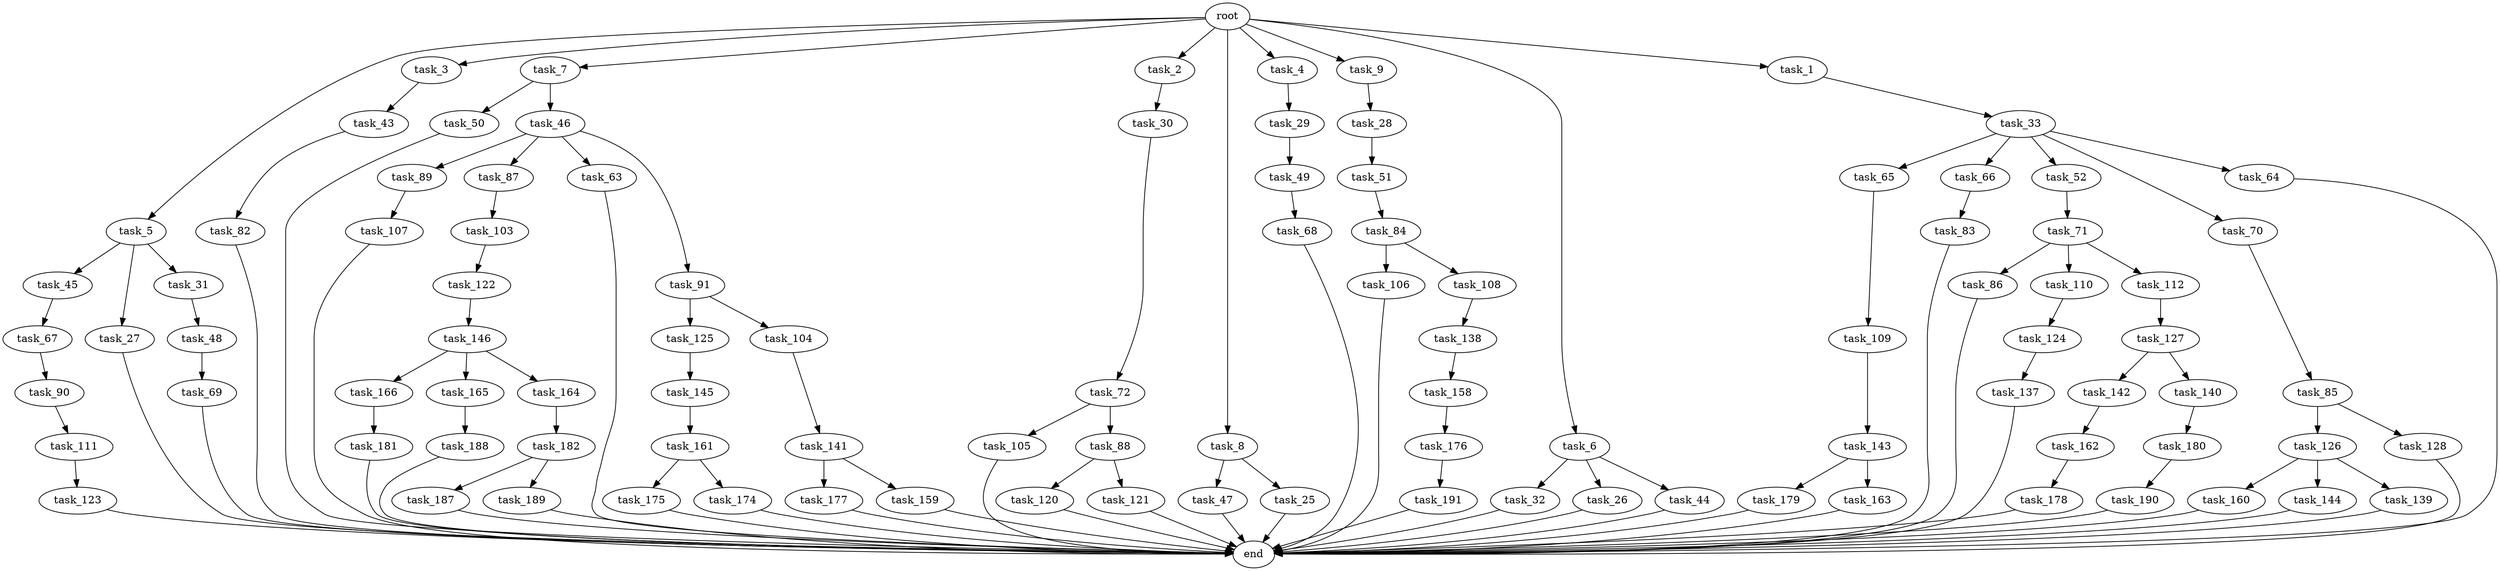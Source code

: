 digraph G {
  task_65 [size="7730941132.800000"];
  task_45 [size="42090679500.800003"];
  task_89 [size="30923764531.200001"];
  task_5 [size="102.400000"];
  task_47 [size="3435973836.800000"];
  task_90 [size="13743895347.200001"];
  task_3 [size="102.400000"];
  task_7 [size="102.400000"];
  task_141 [size="85899345920.000000"];
  task_2 [size="102.400000"];
  end [size="0.000000"];
  task_8 [size="102.400000"];
  task_125 [size="3435973836.800000"];
  task_166 [size="54975581388.800003"];
  task_69 [size="42090679500.800003"];
  task_84 [size="42090679500.800003"];
  task_49 [size="13743895347.200001"];
  task_187 [size="7730941132.800000"];
  task_86 [size="13743895347.200001"];
  task_145 [size="85899345920.000000"];
  task_82 [size="54975581388.800003"];
  task_177 [size="69578470195.199997"];
  task_137 [size="13743895347.200001"];
  task_33 [size="69578470195.199997"];
  task_189 [size="7730941132.800000"];
  task_71 [size="85899345920.000000"];
  task_160 [size="30923764531.200001"];
  task_105 [size="69578470195.199997"];
  task_48 [size="54975581388.800003"];
  task_4 [size="102.400000"];
  task_104 [size="3435973836.800000"];
  task_176 [size="85899345920.000000"];
  task_181 [size="85899345920.000000"];
  task_120 [size="69578470195.199997"];
  task_43 [size="13743895347.200001"];
  task_109 [size="42090679500.800003"];
  task_144 [size="30923764531.200001"];
  task_50 [size="7730941132.800000"];
  task_161 [size="42090679500.800003"];
  task_127 [size="30923764531.200001"];
  task_83 [size="85899345920.000000"];
  task_191 [size="21474836480.000000"];
  task_103 [size="21474836480.000000"];
  task_110 [size="13743895347.200001"];
  task_9 [size="102.400000"];
  task_46 [size="7730941132.800000"];
  task_85 [size="13743895347.200001"];
  task_124 [size="21474836480.000000"];
  task_121 [size="69578470195.199997"];
  task_107 [size="30923764531.200001"];
  task_25 [size="3435973836.800000"];
  task_126 [size="42090679500.800003"];
  task_27 [size="42090679500.800003"];
  task_179 [size="21474836480.000000"];
  task_6 [size="102.400000"];
  task_143 [size="3435973836.800000"];
  task_51 [size="85899345920.000000"];
  task_66 [size="7730941132.800000"];
  task_142 [size="21474836480.000000"];
  root [size="0.000000"];
  task_106 [size="69578470195.199997"];
  task_146 [size="85899345920.000000"];
  task_32 [size="13743895347.200001"];
  task_30 [size="3435973836.800000"];
  task_188 [size="3435973836.800000"];
  task_72 [size="54975581388.800003"];
  task_180 [size="42090679500.800003"];
  task_88 [size="69578470195.199997"];
  task_26 [size="13743895347.200001"];
  task_190 [size="21474836480.000000"];
  task_162 [size="54975581388.800003"];
  task_87 [size="30923764531.200001"];
  task_29 [size="85899345920.000000"];
  task_31 [size="42090679500.800003"];
  task_112 [size="13743895347.200001"];
  task_175 [size="85899345920.000000"];
  task_165 [size="54975581388.800003"];
  task_122 [size="42090679500.800003"];
  task_63 [size="30923764531.200001"];
  task_52 [size="7730941132.800000"];
  task_91 [size="30923764531.200001"];
  task_111 [size="54975581388.800003"];
  task_28 [size="13743895347.200001"];
  task_67 [size="7730941132.800000"];
  task_178 [size="3435973836.800000"];
  task_159 [size="69578470195.199997"];
  task_44 [size="13743895347.200001"];
  task_158 [size="13743895347.200001"];
  task_163 [size="21474836480.000000"];
  task_138 [size="3435973836.800000"];
  task_139 [size="30923764531.200001"];
  task_164 [size="54975581388.800003"];
  task_140 [size="21474836480.000000"];
  task_128 [size="42090679500.800003"];
  task_1 [size="102.400000"];
  task_108 [size="69578470195.199997"];
  task_68 [size="21474836480.000000"];
  task_182 [size="13743895347.200001"];
  task_70 [size="7730941132.800000"];
  task_174 [size="85899345920.000000"];
  task_64 [size="7730941132.800000"];
  task_123 [size="54975581388.800003"];

  task_65 -> task_109 [size="411041792.000000"];
  task_45 -> task_67 [size="75497472.000000"];
  task_89 -> task_107 [size="301989888.000000"];
  task_5 -> task_27 [size="411041792.000000"];
  task_5 -> task_31 [size="411041792.000000"];
  task_5 -> task_45 [size="411041792.000000"];
  task_47 -> end [size="1.000000"];
  task_90 -> task_111 [size="536870912.000000"];
  task_3 -> task_43 [size="134217728.000000"];
  task_7 -> task_50 [size="75497472.000000"];
  task_7 -> task_46 [size="75497472.000000"];
  task_141 -> task_159 [size="679477248.000000"];
  task_141 -> task_177 [size="679477248.000000"];
  task_2 -> task_30 [size="33554432.000000"];
  task_8 -> task_47 [size="33554432.000000"];
  task_8 -> task_25 [size="33554432.000000"];
  task_125 -> task_145 [size="838860800.000000"];
  task_166 -> task_181 [size="838860800.000000"];
  task_69 -> end [size="1.000000"];
  task_84 -> task_106 [size="679477248.000000"];
  task_84 -> task_108 [size="679477248.000000"];
  task_49 -> task_68 [size="209715200.000000"];
  task_187 -> end [size="1.000000"];
  task_86 -> end [size="1.000000"];
  task_145 -> task_161 [size="411041792.000000"];
  task_82 -> end [size="1.000000"];
  task_177 -> end [size="1.000000"];
  task_137 -> end [size="1.000000"];
  task_33 -> task_64 [size="75497472.000000"];
  task_33 -> task_65 [size="75497472.000000"];
  task_33 -> task_66 [size="75497472.000000"];
  task_33 -> task_52 [size="75497472.000000"];
  task_33 -> task_70 [size="75497472.000000"];
  task_189 -> end [size="1.000000"];
  task_71 -> task_86 [size="134217728.000000"];
  task_71 -> task_112 [size="134217728.000000"];
  task_71 -> task_110 [size="134217728.000000"];
  task_160 -> end [size="1.000000"];
  task_105 -> end [size="1.000000"];
  task_48 -> task_69 [size="411041792.000000"];
  task_4 -> task_29 [size="838860800.000000"];
  task_104 -> task_141 [size="838860800.000000"];
  task_176 -> task_191 [size="209715200.000000"];
  task_181 -> end [size="1.000000"];
  task_120 -> end [size="1.000000"];
  task_43 -> task_82 [size="536870912.000000"];
  task_109 -> task_143 [size="33554432.000000"];
  task_144 -> end [size="1.000000"];
  task_50 -> end [size="1.000000"];
  task_161 -> task_174 [size="838860800.000000"];
  task_161 -> task_175 [size="838860800.000000"];
  task_127 -> task_140 [size="209715200.000000"];
  task_127 -> task_142 [size="209715200.000000"];
  task_83 -> end [size="1.000000"];
  task_191 -> end [size="1.000000"];
  task_103 -> task_122 [size="411041792.000000"];
  task_110 -> task_124 [size="209715200.000000"];
  task_9 -> task_28 [size="134217728.000000"];
  task_46 -> task_91 [size="301989888.000000"];
  task_46 -> task_87 [size="301989888.000000"];
  task_46 -> task_89 [size="301989888.000000"];
  task_46 -> task_63 [size="301989888.000000"];
  task_85 -> task_126 [size="411041792.000000"];
  task_85 -> task_128 [size="411041792.000000"];
  task_124 -> task_137 [size="134217728.000000"];
  task_121 -> end [size="1.000000"];
  task_107 -> end [size="1.000000"];
  task_25 -> end [size="1.000000"];
  task_126 -> task_139 [size="301989888.000000"];
  task_126 -> task_160 [size="301989888.000000"];
  task_126 -> task_144 [size="301989888.000000"];
  task_27 -> end [size="1.000000"];
  task_179 -> end [size="1.000000"];
  task_6 -> task_26 [size="134217728.000000"];
  task_6 -> task_44 [size="134217728.000000"];
  task_6 -> task_32 [size="134217728.000000"];
  task_143 -> task_179 [size="209715200.000000"];
  task_143 -> task_163 [size="209715200.000000"];
  task_51 -> task_84 [size="411041792.000000"];
  task_66 -> task_83 [size="838860800.000000"];
  task_142 -> task_162 [size="536870912.000000"];
  root -> task_8 [size="1.000000"];
  root -> task_9 [size="1.000000"];
  root -> task_3 [size="1.000000"];
  root -> task_7 [size="1.000000"];
  root -> task_6 [size="1.000000"];
  root -> task_1 [size="1.000000"];
  root -> task_5 [size="1.000000"];
  root -> task_2 [size="1.000000"];
  root -> task_4 [size="1.000000"];
  task_106 -> end [size="1.000000"];
  task_146 -> task_164 [size="536870912.000000"];
  task_146 -> task_165 [size="536870912.000000"];
  task_146 -> task_166 [size="536870912.000000"];
  task_32 -> end [size="1.000000"];
  task_30 -> task_72 [size="536870912.000000"];
  task_188 -> end [size="1.000000"];
  task_72 -> task_88 [size="679477248.000000"];
  task_72 -> task_105 [size="679477248.000000"];
  task_180 -> task_190 [size="209715200.000000"];
  task_88 -> task_120 [size="679477248.000000"];
  task_88 -> task_121 [size="679477248.000000"];
  task_26 -> end [size="1.000000"];
  task_190 -> end [size="1.000000"];
  task_162 -> task_178 [size="33554432.000000"];
  task_87 -> task_103 [size="209715200.000000"];
  task_29 -> task_49 [size="134217728.000000"];
  task_31 -> task_48 [size="536870912.000000"];
  task_112 -> task_127 [size="301989888.000000"];
  task_175 -> end [size="1.000000"];
  task_165 -> task_188 [size="33554432.000000"];
  task_122 -> task_146 [size="838860800.000000"];
  task_63 -> end [size="1.000000"];
  task_52 -> task_71 [size="838860800.000000"];
  task_91 -> task_104 [size="33554432.000000"];
  task_91 -> task_125 [size="33554432.000000"];
  task_111 -> task_123 [size="536870912.000000"];
  task_28 -> task_51 [size="838860800.000000"];
  task_67 -> task_90 [size="134217728.000000"];
  task_178 -> end [size="1.000000"];
  task_159 -> end [size="1.000000"];
  task_44 -> end [size="1.000000"];
  task_158 -> task_176 [size="838860800.000000"];
  task_163 -> end [size="1.000000"];
  task_138 -> task_158 [size="134217728.000000"];
  task_139 -> end [size="1.000000"];
  task_164 -> task_182 [size="134217728.000000"];
  task_140 -> task_180 [size="411041792.000000"];
  task_128 -> end [size="1.000000"];
  task_1 -> task_33 [size="679477248.000000"];
  task_108 -> task_138 [size="33554432.000000"];
  task_68 -> end [size="1.000000"];
  task_182 -> task_187 [size="75497472.000000"];
  task_182 -> task_189 [size="75497472.000000"];
  task_70 -> task_85 [size="134217728.000000"];
  task_174 -> end [size="1.000000"];
  task_64 -> end [size="1.000000"];
  task_123 -> end [size="1.000000"];
}

